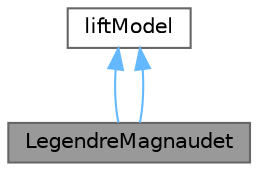 digraph "LegendreMagnaudet"
{
 // LATEX_PDF_SIZE
  bgcolor="transparent";
  edge [fontname=Helvetica,fontsize=10,labelfontname=Helvetica,labelfontsize=10];
  node [fontname=Helvetica,fontsize=10,shape=box,height=0.2,width=0.4];
  Node1 [id="Node000001",label="LegendreMagnaudet",height=0.2,width=0.4,color="gray40", fillcolor="grey60", style="filled", fontcolor="black",tooltip="Lift model of Legendre and Magnaudet."];
  Node2 -> Node1 [id="edge1_Node000001_Node000002",dir="back",color="steelblue1",style="solid",tooltip=" "];
  Node2 [id="Node000002",label="liftModel",height=0.2,width=0.4,color="gray40", fillcolor="white", style="filled",URL="$classFoam_1_1liftModel.html",tooltip=" "];
  Node2 -> Node1 [id="edge2_Node000001_Node000002",dir="back",color="steelblue1",style="solid",tooltip=" "];
}
